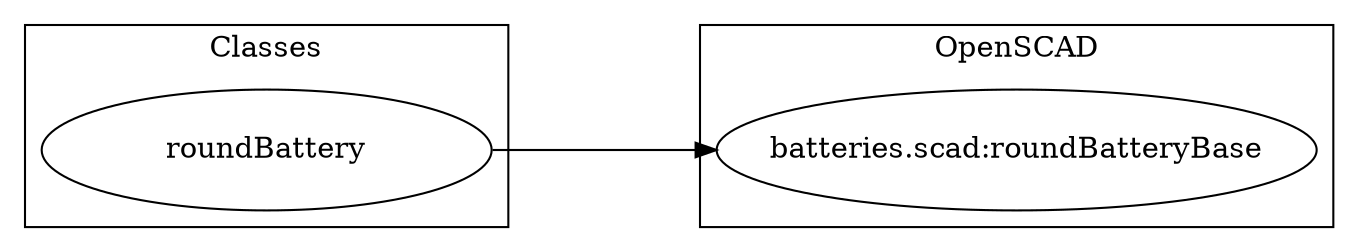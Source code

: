 digraph G {rankdir=LR; nodesep=0.5; ranksep=1.5;splines=polyline;
subgraph cluster_cl {
label="Classes";
"roundBattery" [width=3, height=0.8, fixedsize=true];
}
subgraph cluster_std {
label="Standards";
}
subgraph cluster_fcd {
label="FreeCAD";
}
subgraph cluster_ocd {
label="OpenSCAD";
"batteries.scad:roundBatteryBase" [width=4, height=0.8, fixedsize=true];
}
"roundBattery" -> "batteries.scad:roundBatteryBase";}
